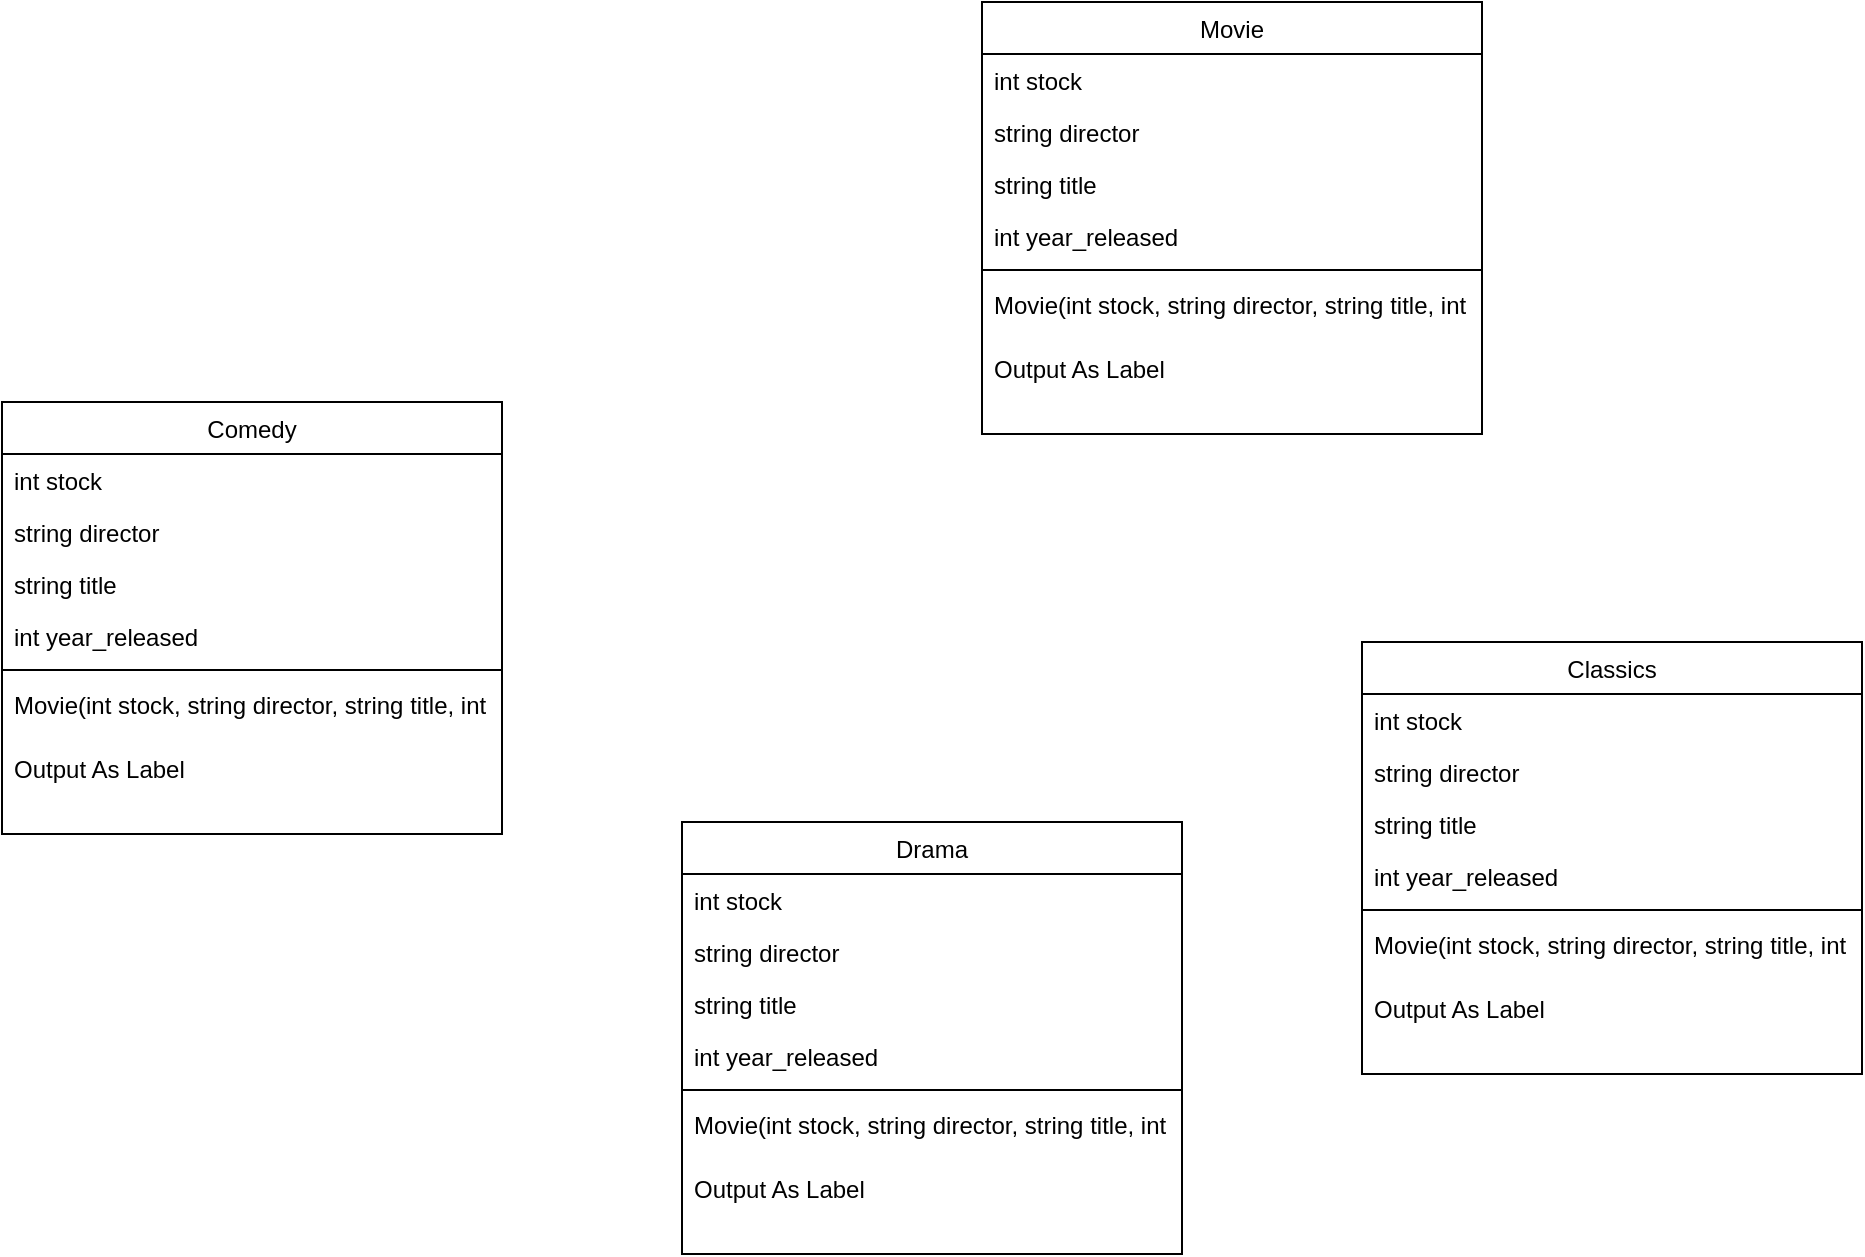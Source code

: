 <mxfile version="26.0.16">
  <diagram id="C5RBs43oDa-KdzZeNtuy" name="Page-1">
    <mxGraphModel dx="1029" dy="971" grid="1" gridSize="10" guides="1" tooltips="1" connect="1" arrows="1" fold="1" page="1" pageScale="1" pageWidth="827" pageHeight="1169" math="0" shadow="0">
      <root>
        <mxCell id="WIyWlLk6GJQsqaUBKTNV-0" />
        <mxCell id="WIyWlLk6GJQsqaUBKTNV-1" parent="WIyWlLk6GJQsqaUBKTNV-0" />
        <mxCell id="zkfFHV4jXpPFQw0GAbJ--17" value="Movie" style="swimlane;fontStyle=0;align=center;verticalAlign=top;childLayout=stackLayout;horizontal=1;startSize=26;horizontalStack=0;resizeParent=1;resizeLast=0;collapsible=1;marginBottom=0;rounded=0;shadow=0;strokeWidth=1;" parent="WIyWlLk6GJQsqaUBKTNV-1" vertex="1">
          <mxGeometry x="630" y="310" width="250" height="216" as="geometry">
            <mxRectangle x="550" y="140" width="160" height="26" as="alternateBounds" />
          </mxGeometry>
        </mxCell>
        <mxCell id="zkfFHV4jXpPFQw0GAbJ--18" value="int stock" style="text;align=left;verticalAlign=top;spacingLeft=4;spacingRight=4;overflow=hidden;rotatable=0;points=[[0,0.5],[1,0.5]];portConstraint=eastwest;" parent="zkfFHV4jXpPFQw0GAbJ--17" vertex="1">
          <mxGeometry y="26" width="250" height="26" as="geometry" />
        </mxCell>
        <mxCell id="zkfFHV4jXpPFQw0GAbJ--19" value="string director" style="text;align=left;verticalAlign=top;spacingLeft=4;spacingRight=4;overflow=hidden;rotatable=0;points=[[0,0.5],[1,0.5]];portConstraint=eastwest;rounded=0;shadow=0;html=0;" parent="zkfFHV4jXpPFQw0GAbJ--17" vertex="1">
          <mxGeometry y="52" width="250" height="26" as="geometry" />
        </mxCell>
        <mxCell id="zkfFHV4jXpPFQw0GAbJ--20" value="string title" style="text;align=left;verticalAlign=top;spacingLeft=4;spacingRight=4;overflow=hidden;rotatable=0;points=[[0,0.5],[1,0.5]];portConstraint=eastwest;rounded=0;shadow=0;html=0;" parent="zkfFHV4jXpPFQw0GAbJ--17" vertex="1">
          <mxGeometry y="78" width="250" height="26" as="geometry" />
        </mxCell>
        <mxCell id="zkfFHV4jXpPFQw0GAbJ--21" value="int year_released" style="text;align=left;verticalAlign=top;spacingLeft=4;spacingRight=4;overflow=hidden;rotatable=0;points=[[0,0.5],[1,0.5]];portConstraint=eastwest;rounded=0;shadow=0;html=0;" parent="zkfFHV4jXpPFQw0GAbJ--17" vertex="1">
          <mxGeometry y="104" width="250" height="26" as="geometry" />
        </mxCell>
        <mxCell id="zkfFHV4jXpPFQw0GAbJ--23" value="" style="line;html=1;strokeWidth=1;align=left;verticalAlign=middle;spacingTop=-1;spacingLeft=3;spacingRight=3;rotatable=0;labelPosition=right;points=[];portConstraint=eastwest;" parent="zkfFHV4jXpPFQw0GAbJ--17" vertex="1">
          <mxGeometry y="130" width="250" height="8" as="geometry" />
        </mxCell>
        <mxCell id="zkfFHV4jXpPFQw0GAbJ--24" value="Movie(int stock, string director, string title, int yearReleased)" style="text;align=left;verticalAlign=top;spacingLeft=4;spacingRight=4;overflow=hidden;rotatable=0;points=[[0,0.5],[1,0.5]];portConstraint=eastwest;" parent="zkfFHV4jXpPFQw0GAbJ--17" vertex="1">
          <mxGeometry y="138" width="250" height="32" as="geometry" />
        </mxCell>
        <mxCell id="zkfFHV4jXpPFQw0GAbJ--25" value="Output As Label" style="text;align=left;verticalAlign=top;spacingLeft=4;spacingRight=4;overflow=hidden;rotatable=0;points=[[0,0.5],[1,0.5]];portConstraint=eastwest;" parent="zkfFHV4jXpPFQw0GAbJ--17" vertex="1">
          <mxGeometry y="170" width="250" height="26" as="geometry" />
        </mxCell>
        <mxCell id="roGSfWZPy45dmpPLqd18-1" value="Comedy" style="swimlane;fontStyle=0;align=center;verticalAlign=top;childLayout=stackLayout;horizontal=1;startSize=26;horizontalStack=0;resizeParent=1;resizeLast=0;collapsible=1;marginBottom=0;rounded=0;shadow=0;strokeWidth=1;" vertex="1" parent="WIyWlLk6GJQsqaUBKTNV-1">
          <mxGeometry x="140" y="510" width="250" height="216" as="geometry">
            <mxRectangle x="550" y="140" width="160" height="26" as="alternateBounds" />
          </mxGeometry>
        </mxCell>
        <mxCell id="roGSfWZPy45dmpPLqd18-2" value="int stock" style="text;align=left;verticalAlign=top;spacingLeft=4;spacingRight=4;overflow=hidden;rotatable=0;points=[[0,0.5],[1,0.5]];portConstraint=eastwest;" vertex="1" parent="roGSfWZPy45dmpPLqd18-1">
          <mxGeometry y="26" width="250" height="26" as="geometry" />
        </mxCell>
        <mxCell id="roGSfWZPy45dmpPLqd18-3" value="string director" style="text;align=left;verticalAlign=top;spacingLeft=4;spacingRight=4;overflow=hidden;rotatable=0;points=[[0,0.5],[1,0.5]];portConstraint=eastwest;rounded=0;shadow=0;html=0;" vertex="1" parent="roGSfWZPy45dmpPLqd18-1">
          <mxGeometry y="52" width="250" height="26" as="geometry" />
        </mxCell>
        <mxCell id="roGSfWZPy45dmpPLqd18-4" value="string title" style="text;align=left;verticalAlign=top;spacingLeft=4;spacingRight=4;overflow=hidden;rotatable=0;points=[[0,0.5],[1,0.5]];portConstraint=eastwest;rounded=0;shadow=0;html=0;" vertex="1" parent="roGSfWZPy45dmpPLqd18-1">
          <mxGeometry y="78" width="250" height="26" as="geometry" />
        </mxCell>
        <mxCell id="roGSfWZPy45dmpPLqd18-5" value="int year_released" style="text;align=left;verticalAlign=top;spacingLeft=4;spacingRight=4;overflow=hidden;rotatable=0;points=[[0,0.5],[1,0.5]];portConstraint=eastwest;rounded=0;shadow=0;html=0;" vertex="1" parent="roGSfWZPy45dmpPLqd18-1">
          <mxGeometry y="104" width="250" height="26" as="geometry" />
        </mxCell>
        <mxCell id="roGSfWZPy45dmpPLqd18-6" value="" style="line;html=1;strokeWidth=1;align=left;verticalAlign=middle;spacingTop=-1;spacingLeft=3;spacingRight=3;rotatable=0;labelPosition=right;points=[];portConstraint=eastwest;" vertex="1" parent="roGSfWZPy45dmpPLqd18-1">
          <mxGeometry y="130" width="250" height="8" as="geometry" />
        </mxCell>
        <mxCell id="roGSfWZPy45dmpPLqd18-7" value="Movie(int stock, string director, string title, int yearReleased)" style="text;align=left;verticalAlign=top;spacingLeft=4;spacingRight=4;overflow=hidden;rotatable=0;points=[[0,0.5],[1,0.5]];portConstraint=eastwest;" vertex="1" parent="roGSfWZPy45dmpPLqd18-1">
          <mxGeometry y="138" width="250" height="32" as="geometry" />
        </mxCell>
        <mxCell id="roGSfWZPy45dmpPLqd18-8" value="Output As Label" style="text;align=left;verticalAlign=top;spacingLeft=4;spacingRight=4;overflow=hidden;rotatable=0;points=[[0,0.5],[1,0.5]];portConstraint=eastwest;" vertex="1" parent="roGSfWZPy45dmpPLqd18-1">
          <mxGeometry y="170" width="250" height="26" as="geometry" />
        </mxCell>
        <mxCell id="roGSfWZPy45dmpPLqd18-9" value="Drama" style="swimlane;fontStyle=0;align=center;verticalAlign=top;childLayout=stackLayout;horizontal=1;startSize=26;horizontalStack=0;resizeParent=1;resizeLast=0;collapsible=1;marginBottom=0;rounded=0;shadow=0;strokeWidth=1;" vertex="1" parent="WIyWlLk6GJQsqaUBKTNV-1">
          <mxGeometry x="480" y="720" width="250" height="216" as="geometry">
            <mxRectangle x="550" y="140" width="160" height="26" as="alternateBounds" />
          </mxGeometry>
        </mxCell>
        <mxCell id="roGSfWZPy45dmpPLqd18-10" value="int stock" style="text;align=left;verticalAlign=top;spacingLeft=4;spacingRight=4;overflow=hidden;rotatable=0;points=[[0,0.5],[1,0.5]];portConstraint=eastwest;" vertex="1" parent="roGSfWZPy45dmpPLqd18-9">
          <mxGeometry y="26" width="250" height="26" as="geometry" />
        </mxCell>
        <mxCell id="roGSfWZPy45dmpPLqd18-11" value="string director" style="text;align=left;verticalAlign=top;spacingLeft=4;spacingRight=4;overflow=hidden;rotatable=0;points=[[0,0.5],[1,0.5]];portConstraint=eastwest;rounded=0;shadow=0;html=0;" vertex="1" parent="roGSfWZPy45dmpPLqd18-9">
          <mxGeometry y="52" width="250" height="26" as="geometry" />
        </mxCell>
        <mxCell id="roGSfWZPy45dmpPLqd18-12" value="string title" style="text;align=left;verticalAlign=top;spacingLeft=4;spacingRight=4;overflow=hidden;rotatable=0;points=[[0,0.5],[1,0.5]];portConstraint=eastwest;rounded=0;shadow=0;html=0;" vertex="1" parent="roGSfWZPy45dmpPLqd18-9">
          <mxGeometry y="78" width="250" height="26" as="geometry" />
        </mxCell>
        <mxCell id="roGSfWZPy45dmpPLqd18-13" value="int year_released" style="text;align=left;verticalAlign=top;spacingLeft=4;spacingRight=4;overflow=hidden;rotatable=0;points=[[0,0.5],[1,0.5]];portConstraint=eastwest;rounded=0;shadow=0;html=0;" vertex="1" parent="roGSfWZPy45dmpPLqd18-9">
          <mxGeometry y="104" width="250" height="26" as="geometry" />
        </mxCell>
        <mxCell id="roGSfWZPy45dmpPLqd18-14" value="" style="line;html=1;strokeWidth=1;align=left;verticalAlign=middle;spacingTop=-1;spacingLeft=3;spacingRight=3;rotatable=0;labelPosition=right;points=[];portConstraint=eastwest;" vertex="1" parent="roGSfWZPy45dmpPLqd18-9">
          <mxGeometry y="130" width="250" height="8" as="geometry" />
        </mxCell>
        <mxCell id="roGSfWZPy45dmpPLqd18-15" value="Movie(int stock, string director, string title, int yearReleased)" style="text;align=left;verticalAlign=top;spacingLeft=4;spacingRight=4;overflow=hidden;rotatable=0;points=[[0,0.5],[1,0.5]];portConstraint=eastwest;" vertex="1" parent="roGSfWZPy45dmpPLqd18-9">
          <mxGeometry y="138" width="250" height="32" as="geometry" />
        </mxCell>
        <mxCell id="roGSfWZPy45dmpPLqd18-16" value="Output As Label" style="text;align=left;verticalAlign=top;spacingLeft=4;spacingRight=4;overflow=hidden;rotatable=0;points=[[0,0.5],[1,0.5]];portConstraint=eastwest;" vertex="1" parent="roGSfWZPy45dmpPLqd18-9">
          <mxGeometry y="170" width="250" height="26" as="geometry" />
        </mxCell>
        <mxCell id="roGSfWZPy45dmpPLqd18-17" value="Classics" style="swimlane;fontStyle=0;align=center;verticalAlign=top;childLayout=stackLayout;horizontal=1;startSize=26;horizontalStack=0;resizeParent=1;resizeLast=0;collapsible=1;marginBottom=0;rounded=0;shadow=0;strokeWidth=1;" vertex="1" parent="WIyWlLk6GJQsqaUBKTNV-1">
          <mxGeometry x="820" y="630" width="250" height="216" as="geometry">
            <mxRectangle x="550" y="140" width="160" height="26" as="alternateBounds" />
          </mxGeometry>
        </mxCell>
        <mxCell id="roGSfWZPy45dmpPLqd18-18" value="int stock" style="text;align=left;verticalAlign=top;spacingLeft=4;spacingRight=4;overflow=hidden;rotatable=0;points=[[0,0.5],[1,0.5]];portConstraint=eastwest;" vertex="1" parent="roGSfWZPy45dmpPLqd18-17">
          <mxGeometry y="26" width="250" height="26" as="geometry" />
        </mxCell>
        <mxCell id="roGSfWZPy45dmpPLqd18-19" value="string director" style="text;align=left;verticalAlign=top;spacingLeft=4;spacingRight=4;overflow=hidden;rotatable=0;points=[[0,0.5],[1,0.5]];portConstraint=eastwest;rounded=0;shadow=0;html=0;" vertex="1" parent="roGSfWZPy45dmpPLqd18-17">
          <mxGeometry y="52" width="250" height="26" as="geometry" />
        </mxCell>
        <mxCell id="roGSfWZPy45dmpPLqd18-20" value="string title" style="text;align=left;verticalAlign=top;spacingLeft=4;spacingRight=4;overflow=hidden;rotatable=0;points=[[0,0.5],[1,0.5]];portConstraint=eastwest;rounded=0;shadow=0;html=0;" vertex="1" parent="roGSfWZPy45dmpPLqd18-17">
          <mxGeometry y="78" width="250" height="26" as="geometry" />
        </mxCell>
        <mxCell id="roGSfWZPy45dmpPLqd18-21" value="int year_released" style="text;align=left;verticalAlign=top;spacingLeft=4;spacingRight=4;overflow=hidden;rotatable=0;points=[[0,0.5],[1,0.5]];portConstraint=eastwest;rounded=0;shadow=0;html=0;" vertex="1" parent="roGSfWZPy45dmpPLqd18-17">
          <mxGeometry y="104" width="250" height="26" as="geometry" />
        </mxCell>
        <mxCell id="roGSfWZPy45dmpPLqd18-22" value="" style="line;html=1;strokeWidth=1;align=left;verticalAlign=middle;spacingTop=-1;spacingLeft=3;spacingRight=3;rotatable=0;labelPosition=right;points=[];portConstraint=eastwest;" vertex="1" parent="roGSfWZPy45dmpPLqd18-17">
          <mxGeometry y="130" width="250" height="8" as="geometry" />
        </mxCell>
        <mxCell id="roGSfWZPy45dmpPLqd18-23" value="Movie(int stock, string director, string title, int yearReleased)" style="text;align=left;verticalAlign=top;spacingLeft=4;spacingRight=4;overflow=hidden;rotatable=0;points=[[0,0.5],[1,0.5]];portConstraint=eastwest;" vertex="1" parent="roGSfWZPy45dmpPLqd18-17">
          <mxGeometry y="138" width="250" height="32" as="geometry" />
        </mxCell>
        <mxCell id="roGSfWZPy45dmpPLqd18-24" value="Output As Label" style="text;align=left;verticalAlign=top;spacingLeft=4;spacingRight=4;overflow=hidden;rotatable=0;points=[[0,0.5],[1,0.5]];portConstraint=eastwest;" vertex="1" parent="roGSfWZPy45dmpPLqd18-17">
          <mxGeometry y="170" width="250" height="26" as="geometry" />
        </mxCell>
      </root>
    </mxGraphModel>
  </diagram>
</mxfile>
